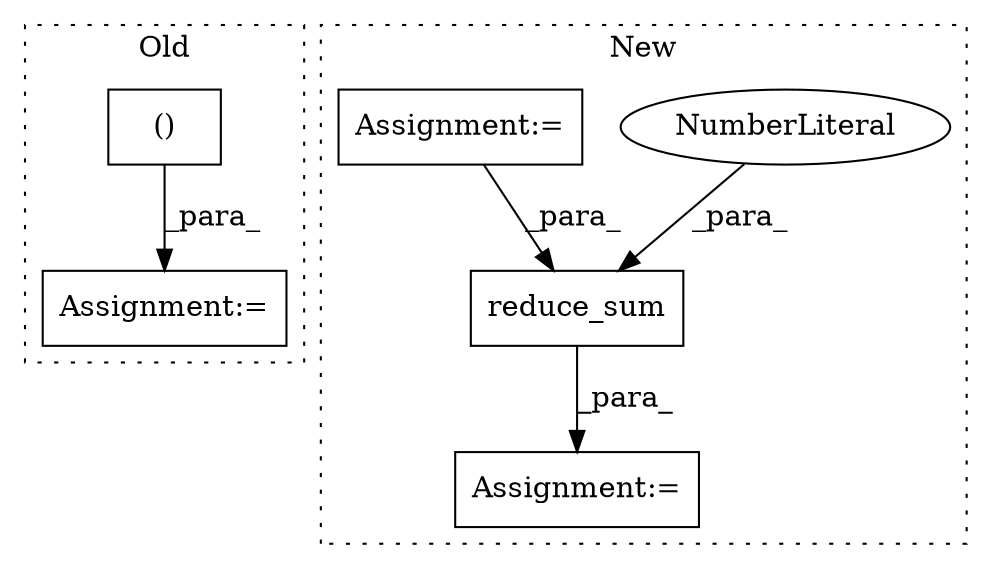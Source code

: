 digraph G {
subgraph cluster0 {
1 [label="()" a="106" s="46529" l="57" shape="box"];
5 [label="Assignment:=" a="7" s="46498" l="1" shape="box"];
label = "Old";
style="dotted";
}
subgraph cluster1 {
2 [label="reduce_sum" a="32" s="46925,46939" l="11,1" shape="box"];
3 [label="NumberLiteral" a="34" s="46938" l="1" shape="ellipse"];
4 [label="Assignment:=" a="7" s="46908" l="1" shape="box"];
6 [label="Assignment:=" a="7" s="45808" l="1" shape="box"];
label = "New";
style="dotted";
}
1 -> 5 [label="_para_"];
2 -> 4 [label="_para_"];
3 -> 2 [label="_para_"];
6 -> 2 [label="_para_"];
}